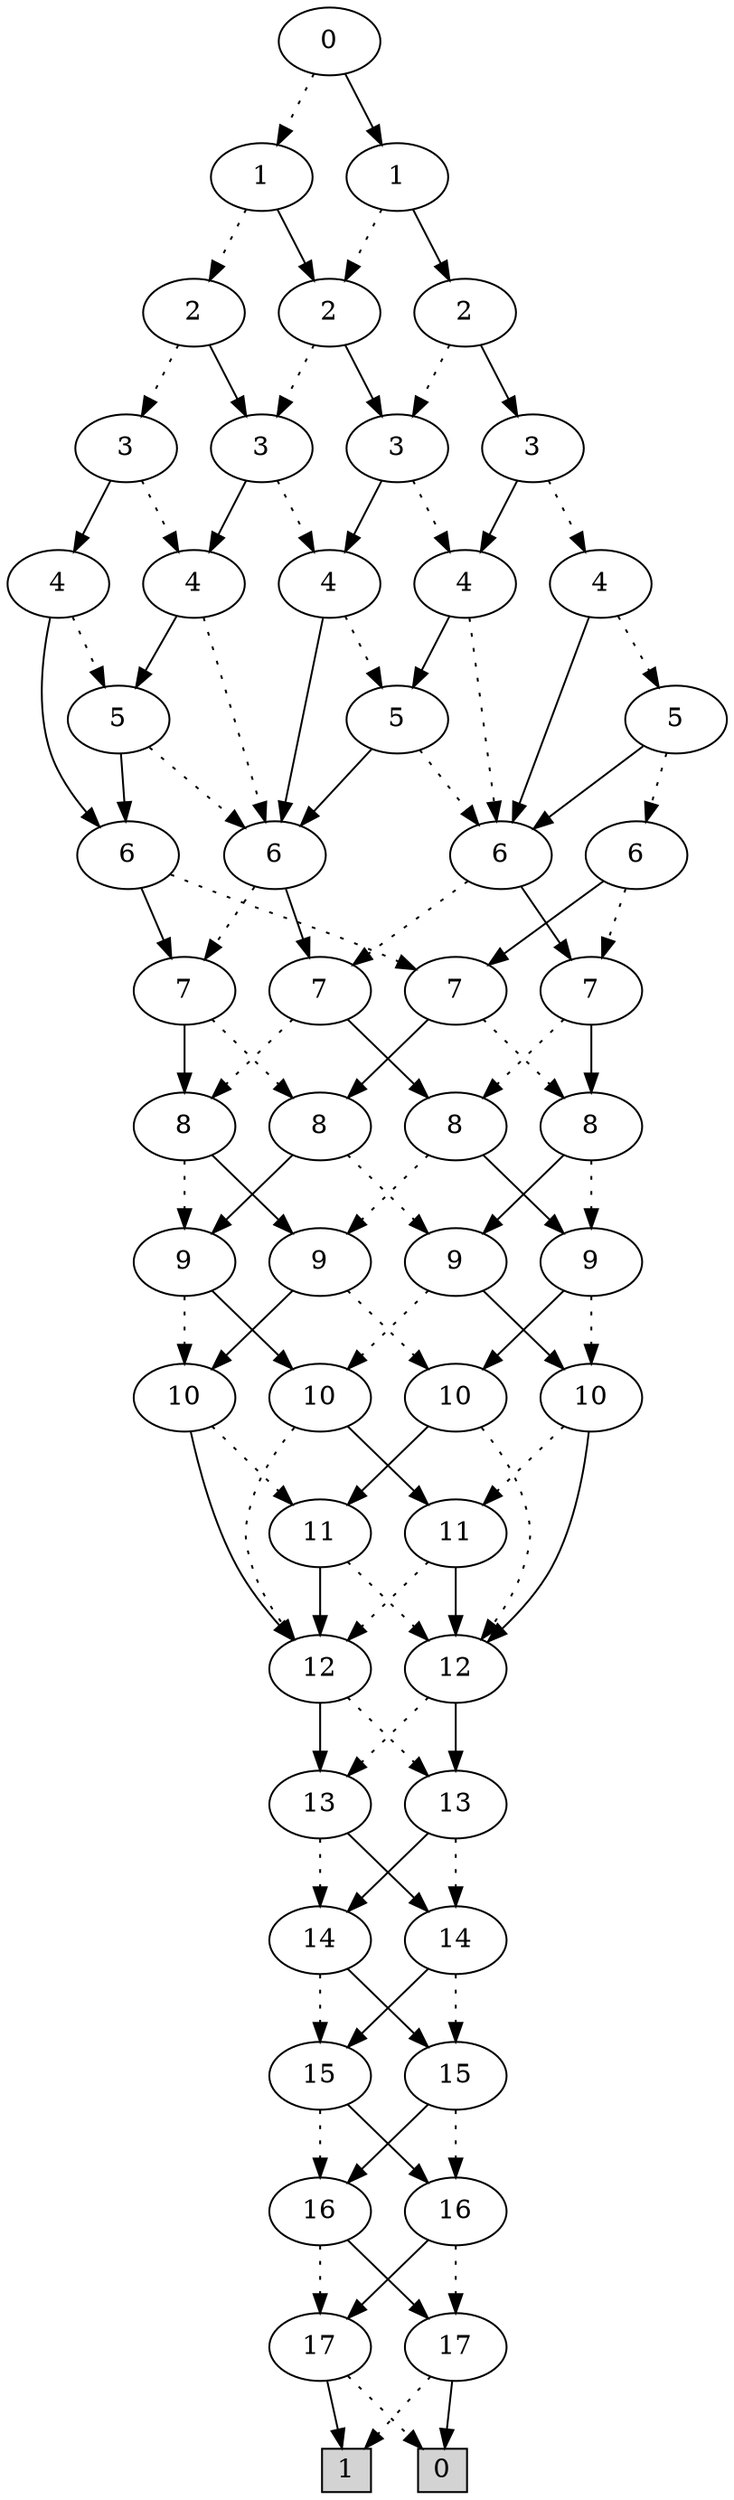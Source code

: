digraph G {
0 [shape=box, label="0", style=filled, shape=box, height=0.3, width=0.3];
1 [shape=box, label="1", style=filled, shape=box, height=0.3, width=0.3];
1446 [label="0"];
1446 -> 1442 [style=dotted];
1446 -> 1445 [style=filled];
1442 [label="1"];
1442 -> 1438 [style=dotted];
1442 -> 1441 [style=filled];
1438 [label="2"];
1438 -> 1434 [style=dotted];
1438 -> 1437 [style=filled];
1434 [label="3"];
1434 -> 1433 [style=dotted];
1434 -> 392 [style=filled];
1433 [label="4"];
1433 -> 390 [style=dotted];
1433 -> 391 [style=filled];
390 [label="6"];
390 -> 376 [style=dotted];
390 -> 365 [style=filled];
376 [label="7"];
376 -> 342 [style=dotted];
376 -> 364 [style=filled];
342 [label="8"];
342 -> 214 [style=dotted];
342 -> 242 [style=filled];
214 [label="9"];
214 -> 212 [style=dotted];
214 -> 213 [style=filled];
212 [label="10"];
212 -> 206 [style=dotted];
212 -> 211 [style=filled];
206 [label="12"];
206 -> 204 [style=dotted];
206 -> 203 [style=filled];
204 [label="13"];
204 -> 202 [style=dotted];
204 -> 201 [style=filled];
202 [label="14"];
202 -> 322 [style=dotted];
202 -> 321 [style=filled];
322 [label="15"];
322 -> 320 [style=dotted];
322 -> 319 [style=filled];
320 [label="16"];
320 -> 37 [style=dotted];
320 -> 36 [style=filled];
37 [label="17"];
37 -> 1 [style=dotted];
37 -> 0 [style=filled];
36 [label="17"];
36 -> 0 [style=dotted];
36 -> 1 [style=filled];
319 [label="16"];
319 -> 36 [style=dotted];
319 -> 37 [style=filled];
321 [label="15"];
321 -> 319 [style=dotted];
321 -> 320 [style=filled];
201 [label="14"];
201 -> 321 [style=dotted];
201 -> 322 [style=filled];
203 [label="13"];
203 -> 201 [style=dotted];
203 -> 202 [style=filled];
211 [label="11"];
211 -> 206 [style=dotted];
211 -> 205 [style=filled];
205 [label="12"];
205 -> 203 [style=dotted];
205 -> 204 [style=filled];
213 [label="10"];
213 -> 211 [style=dotted];
213 -> 205 [style=filled];
242 [label="9"];
242 -> 209 [style=dotted];
242 -> 212 [style=filled];
209 [label="10"];
209 -> 207 [style=dotted];
209 -> 206 [style=filled];
207 [label="11"];
207 -> 205 [style=dotted];
207 -> 206 [style=filled];
364 [label="8"];
364 -> 242 [style=dotted];
364 -> 210 [style=filled];
210 [label="9"];
210 -> 208 [style=dotted];
210 -> 209 [style=filled];
208 [label="10"];
208 -> 205 [style=dotted];
208 -> 207 [style=filled];
365 [label="7"];
365 -> 364 [style=dotted];
365 -> 339 [style=filled];
339 [label="8"];
339 -> 210 [style=dotted];
339 -> 243 [style=filled];
243 [label="9"];
243 -> 213 [style=dotted];
243 -> 208 [style=filled];
391 [label="5"];
391 -> 390 [style=dotted];
391 -> 377 [style=filled];
377 [label="6"];
377 -> 362 [style=dotted];
377 -> 376 [style=filled];
362 [label="7"];
362 -> 340 [style=dotted];
362 -> 342 [style=filled];
340 [label="8"];
340 -> 243 [style=dotted];
340 -> 214 [style=filled];
392 [label="4"];
392 -> 391 [style=dotted];
392 -> 377 [style=filled];
1437 [label="3"];
1437 -> 1436 [style=dotted];
1437 -> 1433 [style=filled];
1436 [label="4"];
1436 -> 1435 [style=dotted];
1436 -> 390 [style=filled];
1435 [label="5"];
1435 -> 371 [style=dotted];
1435 -> 390 [style=filled];
371 [label="6"];
371 -> 365 [style=dotted];
371 -> 341 [style=filled];
341 [label="7"];
341 -> 339 [style=dotted];
341 -> 340 [style=filled];
1441 [label="2"];
1441 -> 1437 [style=dotted];
1441 -> 1440 [style=filled];
1440 [label="3"];
1440 -> 1439 [style=dotted];
1440 -> 1436 [style=filled];
1439 [label="4"];
1439 -> 371 [style=dotted];
1439 -> 1435 [style=filled];
1445 [label="1"];
1445 -> 1441 [style=dotted];
1445 -> 1444 [style=filled];
1444 [label="2"];
1444 -> 1440 [style=dotted];
1444 -> 1443 [style=filled];
1443 [label="3"];
1443 -> 374 [style=dotted];
1443 -> 1439 [style=filled];
374 [label="4"];
374 -> 372 [style=dotted];
374 -> 371 [style=filled];
372 [label="5"];
372 -> 363 [style=dotted];
372 -> 371 [style=filled];
363 [label="6"];
363 -> 341 [style=dotted];
363 -> 362 [style=filled];
}
